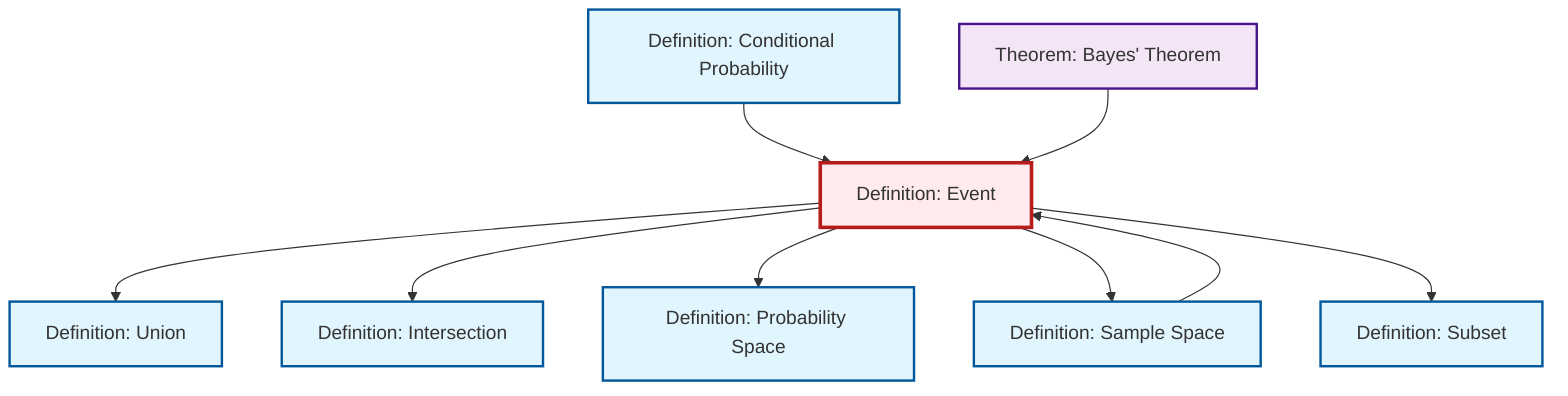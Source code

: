 graph TD
    classDef definition fill:#e1f5fe,stroke:#01579b,stroke-width:2px
    classDef theorem fill:#f3e5f5,stroke:#4a148c,stroke-width:2px
    classDef axiom fill:#fff3e0,stroke:#e65100,stroke-width:2px
    classDef example fill:#e8f5e9,stroke:#1b5e20,stroke-width:2px
    classDef current fill:#ffebee,stroke:#b71c1c,stroke-width:3px
    def-event["Definition: Event"]:::definition
    def-union["Definition: Union"]:::definition
    def-subset["Definition: Subset"]:::definition
    def-conditional-probability["Definition: Conditional Probability"]:::definition
    def-probability-space["Definition: Probability Space"]:::definition
    def-sample-space["Definition: Sample Space"]:::definition
    thm-bayes["Theorem: Bayes' Theorem"]:::theorem
    def-intersection["Definition: Intersection"]:::definition
    def-event --> def-union
    def-sample-space --> def-event
    def-conditional-probability --> def-event
    def-event --> def-intersection
    def-event --> def-probability-space
    def-event --> def-sample-space
    thm-bayes --> def-event
    def-event --> def-subset
    class def-event current